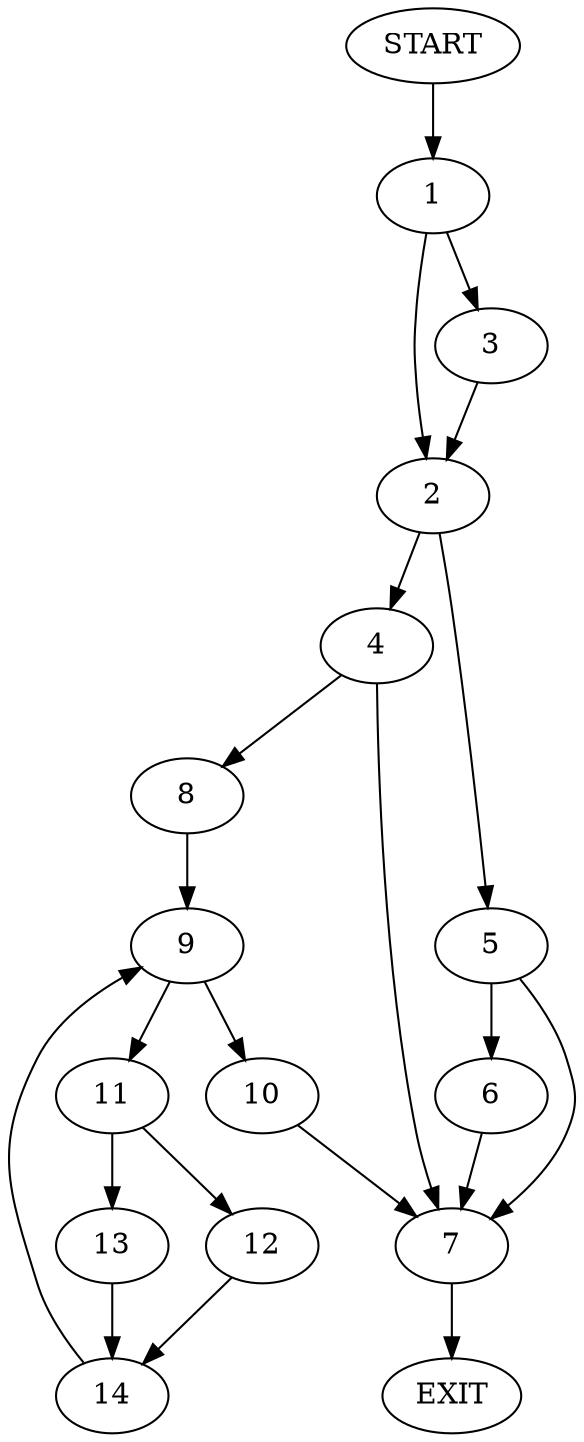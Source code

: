 digraph {
0 [label="START"]
15 [label="EXIT"]
0 -> 1
1 -> 2
1 -> 3
3 -> 2
2 -> 4
2 -> 5
5 -> 6
5 -> 7
4 -> 8
4 -> 7
6 -> 7
7 -> 15
8 -> 9
9 -> 10
9 -> 11
10 -> 7
11 -> 12
11 -> 13
13 -> 14
12 -> 14
14 -> 9
}
